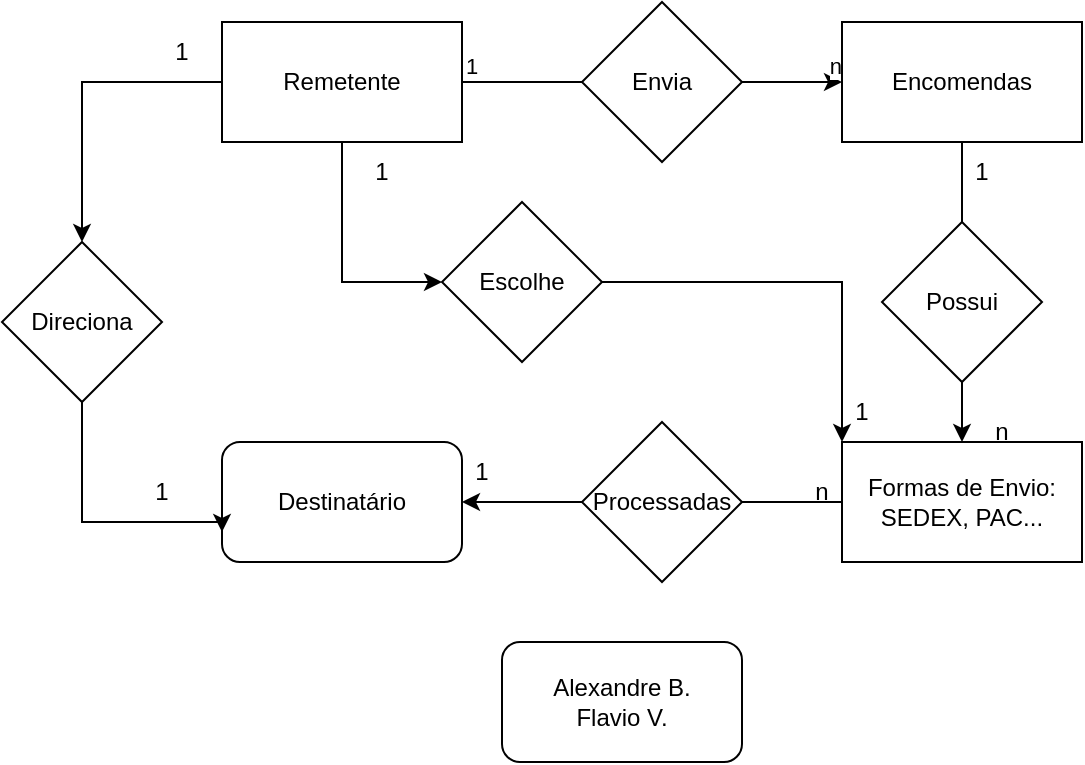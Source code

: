 <mxfile version="20.0.2" type="github">
  <diagram id="8c9g8hSu4nHSWESZOwIv" name="Page-1">
    <mxGraphModel dx="1102" dy="614" grid="1" gridSize="10" guides="1" tooltips="1" connect="1" arrows="1" fold="1" page="1" pageScale="1" pageWidth="1169" pageHeight="827" math="0" shadow="0">
      <root>
        <mxCell id="0" />
        <mxCell id="1" parent="0" />
        <mxCell id="q6HhuqfVfLuF7LrFSHBB-26" style="edgeStyle=orthogonalEdgeStyle;rounded=0;orthogonalLoop=1;jettySize=auto;html=1;entryX=0;entryY=0.5;entryDx=0;entryDy=0;" edge="1" parent="1" source="q6HhuqfVfLuF7LrFSHBB-1" target="q6HhuqfVfLuF7LrFSHBB-24">
          <mxGeometry relative="1" as="geometry">
            <mxPoint x="320" y="220" as="targetPoint" />
          </mxGeometry>
        </mxCell>
        <mxCell id="q6HhuqfVfLuF7LrFSHBB-29" style="edgeStyle=orthogonalEdgeStyle;rounded=0;orthogonalLoop=1;jettySize=auto;html=1;" edge="1" parent="1" source="q6HhuqfVfLuF7LrFSHBB-1" target="q6HhuqfVfLuF7LrFSHBB-30">
          <mxGeometry relative="1" as="geometry">
            <mxPoint x="180" y="190" as="targetPoint" />
          </mxGeometry>
        </mxCell>
        <mxCell id="q6HhuqfVfLuF7LrFSHBB-1" value="Remetente" style="rounded=0;whiteSpace=wrap;html=1;" vertex="1" parent="1">
          <mxGeometry x="250" y="80" width="120" height="60" as="geometry" />
        </mxCell>
        <mxCell id="q6HhuqfVfLuF7LrFSHBB-2" value="" style="endArrow=classic;html=1;rounded=0;" edge="1" parent="1">
          <mxGeometry relative="1" as="geometry">
            <mxPoint x="370" y="110" as="sourcePoint" />
            <mxPoint x="560" y="110" as="targetPoint" />
          </mxGeometry>
        </mxCell>
        <mxCell id="q6HhuqfVfLuF7LrFSHBB-3" value="Envia" style="edgeLabel;resizable=0;html=1;align=center;verticalAlign=middle;" connectable="0" vertex="1" parent="q6HhuqfVfLuF7LrFSHBB-2">
          <mxGeometry relative="1" as="geometry" />
        </mxCell>
        <mxCell id="q6HhuqfVfLuF7LrFSHBB-4" value="1" style="edgeLabel;resizable=0;html=1;align=left;verticalAlign=bottom;" connectable="0" vertex="1" parent="q6HhuqfVfLuF7LrFSHBB-2">
          <mxGeometry x="-1" relative="1" as="geometry" />
        </mxCell>
        <mxCell id="q6HhuqfVfLuF7LrFSHBB-5" value="n" style="edgeLabel;resizable=0;html=1;align=right;verticalAlign=bottom;" connectable="0" vertex="1" parent="q6HhuqfVfLuF7LrFSHBB-2">
          <mxGeometry x="1" relative="1" as="geometry" />
        </mxCell>
        <mxCell id="q6HhuqfVfLuF7LrFSHBB-12" style="edgeStyle=orthogonalEdgeStyle;rounded=0;orthogonalLoop=1;jettySize=auto;html=1;startArrow=none;" edge="1" parent="1" source="q6HhuqfVfLuF7LrFSHBB-15" target="q6HhuqfVfLuF7LrFSHBB-7">
          <mxGeometry relative="1" as="geometry" />
        </mxCell>
        <mxCell id="q6HhuqfVfLuF7LrFSHBB-6" value="Encomendas" style="rounded=0;whiteSpace=wrap;html=1;" vertex="1" parent="1">
          <mxGeometry x="560" y="80" width="120" height="60" as="geometry" />
        </mxCell>
        <mxCell id="q6HhuqfVfLuF7LrFSHBB-18" style="edgeStyle=orthogonalEdgeStyle;rounded=0;orthogonalLoop=1;jettySize=auto;html=1;" edge="1" parent="1" source="q6HhuqfVfLuF7LrFSHBB-7" target="q6HhuqfVfLuF7LrFSHBB-17">
          <mxGeometry relative="1" as="geometry" />
        </mxCell>
        <mxCell id="q6HhuqfVfLuF7LrFSHBB-7" value="Formas de Envio: SEDEX, PAC..." style="rounded=0;whiteSpace=wrap;html=1;" vertex="1" parent="1">
          <mxGeometry x="560" y="290" width="120" height="60" as="geometry" />
        </mxCell>
        <mxCell id="q6HhuqfVfLuF7LrFSHBB-13" value="1" style="text;html=1;strokeColor=none;fillColor=none;align=center;verticalAlign=middle;whiteSpace=wrap;rounded=0;" vertex="1" parent="1">
          <mxGeometry x="600" y="140" width="60" height="30" as="geometry" />
        </mxCell>
        <mxCell id="q6HhuqfVfLuF7LrFSHBB-14" value="n" style="text;html=1;strokeColor=none;fillColor=none;align=center;verticalAlign=middle;whiteSpace=wrap;rounded=0;" vertex="1" parent="1">
          <mxGeometry x="610" y="270" width="60" height="30" as="geometry" />
        </mxCell>
        <mxCell id="q6HhuqfVfLuF7LrFSHBB-15" value="Possui" style="rhombus;whiteSpace=wrap;html=1;" vertex="1" parent="1">
          <mxGeometry x="580" y="180" width="80" height="80" as="geometry" />
        </mxCell>
        <mxCell id="q6HhuqfVfLuF7LrFSHBB-16" value="" style="edgeStyle=orthogonalEdgeStyle;rounded=0;orthogonalLoop=1;jettySize=auto;html=1;endArrow=none;" edge="1" parent="1" source="q6HhuqfVfLuF7LrFSHBB-6" target="q6HhuqfVfLuF7LrFSHBB-15">
          <mxGeometry relative="1" as="geometry">
            <mxPoint x="620" y="140" as="sourcePoint" />
            <mxPoint x="620" y="290" as="targetPoint" />
          </mxGeometry>
        </mxCell>
        <mxCell id="q6HhuqfVfLuF7LrFSHBB-17" value="Destinatário" style="rounded=1;whiteSpace=wrap;html=1;" vertex="1" parent="1">
          <mxGeometry x="250" y="290" width="120" height="60" as="geometry" />
        </mxCell>
        <mxCell id="q6HhuqfVfLuF7LrFSHBB-19" value="n" style="text;html=1;strokeColor=none;fillColor=none;align=center;verticalAlign=middle;whiteSpace=wrap;rounded=0;" vertex="1" parent="1">
          <mxGeometry x="520" y="300" width="60" height="30" as="geometry" />
        </mxCell>
        <mxCell id="q6HhuqfVfLuF7LrFSHBB-20" value="1" style="text;html=1;strokeColor=none;fillColor=none;align=center;verticalAlign=middle;whiteSpace=wrap;rounded=0;" vertex="1" parent="1">
          <mxGeometry x="350" y="290" width="60" height="30" as="geometry" />
        </mxCell>
        <mxCell id="q6HhuqfVfLuF7LrFSHBB-21" value="Processadas" style="rhombus;whiteSpace=wrap;html=1;" vertex="1" parent="1">
          <mxGeometry x="430" y="280" width="80" height="80" as="geometry" />
        </mxCell>
        <mxCell id="q6HhuqfVfLuF7LrFSHBB-22" value="Envia" style="rhombus;whiteSpace=wrap;html=1;" vertex="1" parent="1">
          <mxGeometry x="430" y="70" width="80" height="80" as="geometry" />
        </mxCell>
        <mxCell id="q6HhuqfVfLuF7LrFSHBB-25" style="edgeStyle=orthogonalEdgeStyle;rounded=0;orthogonalLoop=1;jettySize=auto;html=1;entryX=0;entryY=0;entryDx=0;entryDy=0;" edge="1" parent="1" source="q6HhuqfVfLuF7LrFSHBB-24" target="q6HhuqfVfLuF7LrFSHBB-7">
          <mxGeometry relative="1" as="geometry" />
        </mxCell>
        <mxCell id="q6HhuqfVfLuF7LrFSHBB-24" value="Escolhe" style="rhombus;whiteSpace=wrap;html=1;" vertex="1" parent="1">
          <mxGeometry x="360" y="170" width="80" height="80" as="geometry" />
        </mxCell>
        <mxCell id="q6HhuqfVfLuF7LrFSHBB-27" value="1" style="text;html=1;strokeColor=none;fillColor=none;align=center;verticalAlign=middle;whiteSpace=wrap;rounded=0;" vertex="1" parent="1">
          <mxGeometry x="300" y="140" width="60" height="30" as="geometry" />
        </mxCell>
        <mxCell id="q6HhuqfVfLuF7LrFSHBB-28" value="1" style="text;html=1;strokeColor=none;fillColor=none;align=center;verticalAlign=middle;whiteSpace=wrap;rounded=0;" vertex="1" parent="1">
          <mxGeometry x="540" y="260" width="60" height="30" as="geometry" />
        </mxCell>
        <mxCell id="q6HhuqfVfLuF7LrFSHBB-31" style="edgeStyle=orthogonalEdgeStyle;rounded=0;orthogonalLoop=1;jettySize=auto;html=1;entryX=0;entryY=0.75;entryDx=0;entryDy=0;" edge="1" parent="1" source="q6HhuqfVfLuF7LrFSHBB-30" target="q6HhuqfVfLuF7LrFSHBB-17">
          <mxGeometry relative="1" as="geometry">
            <Array as="points">
              <mxPoint x="180" y="330" />
              <mxPoint x="250" y="330" />
            </Array>
          </mxGeometry>
        </mxCell>
        <mxCell id="q6HhuqfVfLuF7LrFSHBB-30" value="Direciona" style="rhombus;whiteSpace=wrap;html=1;" vertex="1" parent="1">
          <mxGeometry x="140" y="190" width="80" height="80" as="geometry" />
        </mxCell>
        <mxCell id="q6HhuqfVfLuF7LrFSHBB-32" value="1" style="text;html=1;strokeColor=none;fillColor=none;align=center;verticalAlign=middle;whiteSpace=wrap;rounded=0;" vertex="1" parent="1">
          <mxGeometry x="200" y="80" width="60" height="30" as="geometry" />
        </mxCell>
        <mxCell id="q6HhuqfVfLuF7LrFSHBB-33" value="1" style="text;html=1;strokeColor=none;fillColor=none;align=center;verticalAlign=middle;whiteSpace=wrap;rounded=0;" vertex="1" parent="1">
          <mxGeometry x="190" y="300" width="60" height="30" as="geometry" />
        </mxCell>
        <mxCell id="q6HhuqfVfLuF7LrFSHBB-34" value="Alexandre B.&lt;br&gt;Flavio V." style="rounded=1;whiteSpace=wrap;html=1;" vertex="1" parent="1">
          <mxGeometry x="390" y="390" width="120" height="60" as="geometry" />
        </mxCell>
      </root>
    </mxGraphModel>
  </diagram>
</mxfile>

